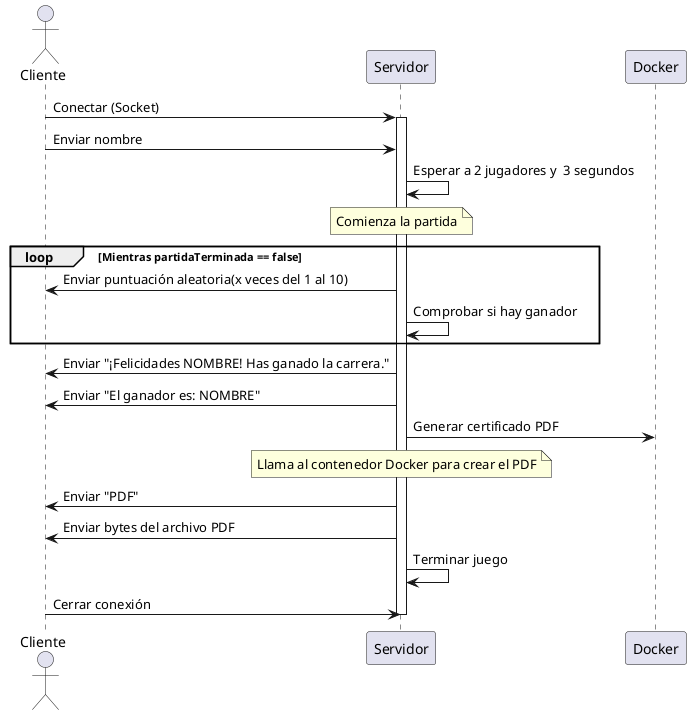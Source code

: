 

```plantuml
@startuml
actor Cliente
participant Servidor
participant Docker

Cliente -> Servidor: Conectar (Socket)
activate Servidor
Cliente -> Servidor: Enviar nombre


Servidor -> Servidor: Esperar a 2 jugadores y  3 segundos 
note over Servidor: Comienza la partida

loop Mientras partidaTerminada == false
    Servidor -> Cliente: Enviar puntuación aleatoria(x veces del 1 al 10)
    Servidor -> Servidor: Comprobar si hay ganador
end
        Servidor -> Cliente: Enviar "¡Felicidades NOMBRE! Has ganado la carrera."
        Servidor -> Cliente: Enviar "El ganador es: NOMBRE" 
      
Servidor -> Docker : Generar certificado PDF
note over Servidor: Llama al contenedor Docker para crear el PDF
Servidor -> Cliente: Enviar "PDF"
Servidor -> Cliente: Enviar bytes del archivo PDF


Servidor -> Servidor: Terminar juego
Cliente -> Servidor: Cerrar conexión
deactivate Servidor
@enduml



